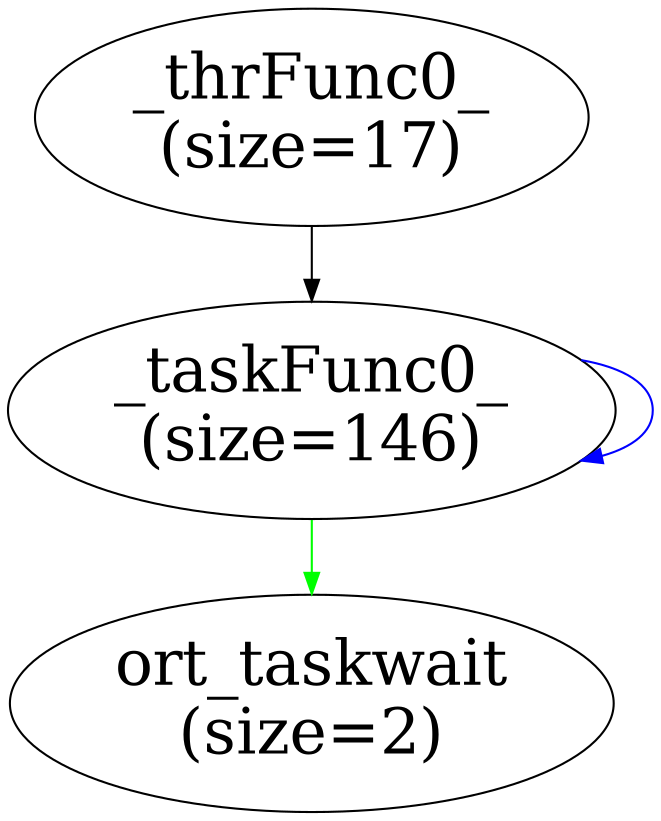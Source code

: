 digraph  {
center=1;
rankdir=TB;
rotate=0;
size="10,8";
0 [fontsize=30, label="_thrFunc0_\n(size=17)"];
2 [fontsize=30, label="ort_taskwait\n(size=2)"];
5 [fontsize=30, label="_taskFunc0_\n(size=146)"];
0 -> 5  [key=0];
5 -> 5  [color=blue, key=0];
5 -> 2  [color=green, key=0];
}
